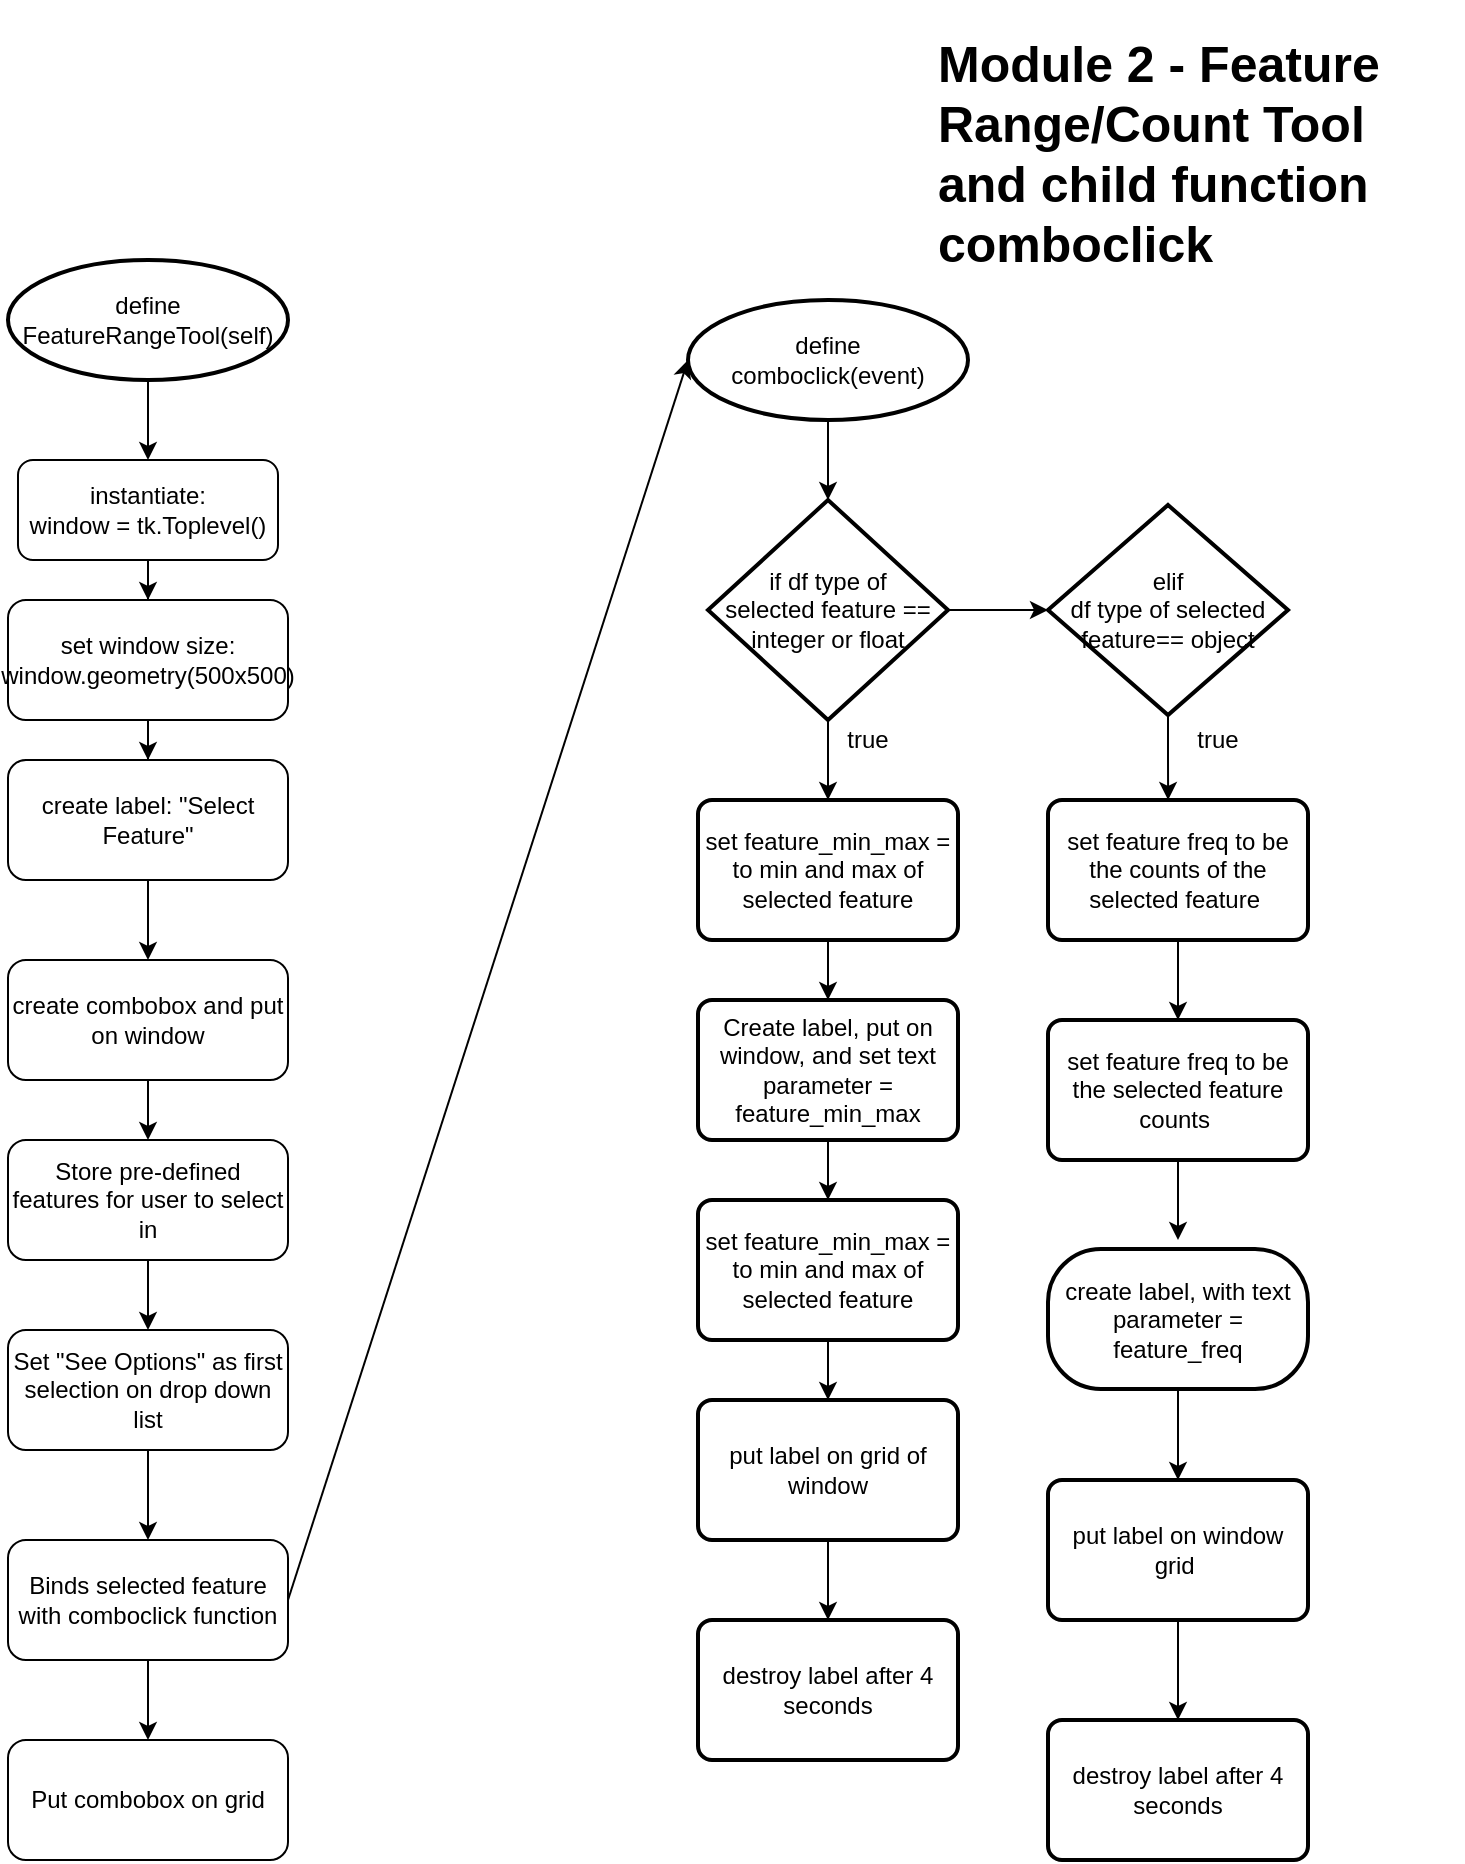 <mxfile version="13.10.4" type="github">
  <diagram id="C5RBs43oDa-KdzZeNtuy" name="Page-1">
    <mxGraphModel dx="1246" dy="460" grid="1" gridSize="10" guides="1" tooltips="1" connect="1" arrows="1" fold="1" page="1" pageScale="1" pageWidth="827" pageHeight="1169" math="0" shadow="0">
      <root>
        <mxCell id="WIyWlLk6GJQsqaUBKTNV-0" />
        <mxCell id="WIyWlLk6GJQsqaUBKTNV-1" parent="WIyWlLk6GJQsqaUBKTNV-0" />
        <mxCell id="XCpXMh4P8plNV5RskKxT-14" style="edgeStyle=orthogonalEdgeStyle;rounded=0;orthogonalLoop=1;jettySize=auto;html=1;entryX=0.5;entryY=0;entryDx=0;entryDy=0;" parent="WIyWlLk6GJQsqaUBKTNV-1" source="WIyWlLk6GJQsqaUBKTNV-3" target="XCpXMh4P8plNV5RskKxT-1" edge="1">
          <mxGeometry relative="1" as="geometry" />
        </mxCell>
        <mxCell id="WIyWlLk6GJQsqaUBKTNV-3" value="&lt;div&gt;instantiate: &lt;br&gt;&lt;/div&gt;&lt;div&gt;window = tk.Toplevel()&lt;br&gt;&lt;/div&gt;" style="rounded=1;whiteSpace=wrap;html=1;fontSize=12;glass=0;strokeWidth=1;shadow=0;" parent="WIyWlLk6GJQsqaUBKTNV-1" vertex="1">
          <mxGeometry x="115" y="250" width="130" height="50" as="geometry" />
        </mxCell>
        <mxCell id="XCpXMh4P8plNV5RskKxT-13" style="edgeStyle=orthogonalEdgeStyle;rounded=0;orthogonalLoop=1;jettySize=auto;html=1;entryX=0.5;entryY=0;entryDx=0;entryDy=0;" parent="WIyWlLk6GJQsqaUBKTNV-1" source="XCpXMh4P8plNV5RskKxT-0" target="WIyWlLk6GJQsqaUBKTNV-3" edge="1">
          <mxGeometry relative="1" as="geometry" />
        </mxCell>
        <mxCell id="XCpXMh4P8plNV5RskKxT-0" value="&lt;div&gt;define&lt;br&gt;&lt;/div&gt;&lt;div&gt;FeatureRangeTool(self)&lt;br&gt;&lt;/div&gt;" style="strokeWidth=2;html=1;shape=mxgraph.flowchart.start_1;whiteSpace=wrap;" parent="WIyWlLk6GJQsqaUBKTNV-1" vertex="1">
          <mxGeometry x="110" y="150" width="140" height="60" as="geometry" />
        </mxCell>
        <mxCell id="XCpXMh4P8plNV5RskKxT-15" style="edgeStyle=orthogonalEdgeStyle;rounded=0;orthogonalLoop=1;jettySize=auto;html=1;entryX=0.5;entryY=0;entryDx=0;entryDy=0;" parent="WIyWlLk6GJQsqaUBKTNV-1" source="XCpXMh4P8plNV5RskKxT-1" target="XCpXMh4P8plNV5RskKxT-2" edge="1">
          <mxGeometry relative="1" as="geometry" />
        </mxCell>
        <mxCell id="XCpXMh4P8plNV5RskKxT-1" value="&lt;div&gt;set window size:&lt;/div&gt;&lt;div&gt;window.geometry(500x500)&lt;br&gt;&lt;/div&gt;" style="rounded=1;whiteSpace=wrap;html=1;fontSize=12;glass=0;strokeWidth=1;shadow=0;" parent="WIyWlLk6GJQsqaUBKTNV-1" vertex="1">
          <mxGeometry x="110" y="320" width="140" height="60" as="geometry" />
        </mxCell>
        <mxCell id="XCpXMh4P8plNV5RskKxT-16" style="edgeStyle=orthogonalEdgeStyle;rounded=0;orthogonalLoop=1;jettySize=auto;html=1;entryX=0.5;entryY=0;entryDx=0;entryDy=0;" parent="WIyWlLk6GJQsqaUBKTNV-1" source="XCpXMh4P8plNV5RskKxT-2" target="XCpXMh4P8plNV5RskKxT-7" edge="1">
          <mxGeometry relative="1" as="geometry" />
        </mxCell>
        <mxCell id="XCpXMh4P8plNV5RskKxT-2" value="&lt;div&gt;create label: &quot;Select Feature&quot; &lt;br&gt;&lt;/div&gt;" style="rounded=1;whiteSpace=wrap;html=1;fontSize=12;glass=0;strokeWidth=1;shadow=0;" parent="WIyWlLk6GJQsqaUBKTNV-1" vertex="1">
          <mxGeometry x="110" y="400" width="140" height="60" as="geometry" />
        </mxCell>
        <mxCell id="XCpXMh4P8plNV5RskKxT-18" style="edgeStyle=orthogonalEdgeStyle;rounded=0;orthogonalLoop=1;jettySize=auto;html=1;" parent="WIyWlLk6GJQsqaUBKTNV-1" source="XCpXMh4P8plNV5RskKxT-6" target="XCpXMh4P8plNV5RskKxT-8" edge="1">
          <mxGeometry relative="1" as="geometry" />
        </mxCell>
        <mxCell id="XCpXMh4P8plNV5RskKxT-6" value="Store pre-defined features for user to select in " style="rounded=1;whiteSpace=wrap;html=1;fontSize=12;glass=0;strokeWidth=1;shadow=0;" parent="WIyWlLk6GJQsqaUBKTNV-1" vertex="1">
          <mxGeometry x="110" y="590" width="140" height="60" as="geometry" />
        </mxCell>
        <mxCell id="XCpXMh4P8plNV5RskKxT-17" style="edgeStyle=orthogonalEdgeStyle;rounded=0;orthogonalLoop=1;jettySize=auto;html=1;" parent="WIyWlLk6GJQsqaUBKTNV-1" source="XCpXMh4P8plNV5RskKxT-7" target="XCpXMh4P8plNV5RskKxT-6" edge="1">
          <mxGeometry relative="1" as="geometry" />
        </mxCell>
        <mxCell id="XCpXMh4P8plNV5RskKxT-7" value="create combobox and put on window " style="rounded=1;whiteSpace=wrap;html=1;fontSize=12;glass=0;strokeWidth=1;shadow=0;" parent="WIyWlLk6GJQsqaUBKTNV-1" vertex="1">
          <mxGeometry x="110" y="500" width="140" height="60" as="geometry" />
        </mxCell>
        <mxCell id="XCpXMh4P8plNV5RskKxT-19" style="edgeStyle=orthogonalEdgeStyle;rounded=0;orthogonalLoop=1;jettySize=auto;html=1;" parent="WIyWlLk6GJQsqaUBKTNV-1" source="XCpXMh4P8plNV5RskKxT-8" edge="1">
          <mxGeometry relative="1" as="geometry">
            <mxPoint x="180" y="790" as="targetPoint" />
          </mxGeometry>
        </mxCell>
        <mxCell id="XCpXMh4P8plNV5RskKxT-8" value="Set &quot;See Options&quot; as first selection on drop down list " style="rounded=1;whiteSpace=wrap;html=1;fontSize=12;glass=0;strokeWidth=1;shadow=0;" parent="WIyWlLk6GJQsqaUBKTNV-1" vertex="1">
          <mxGeometry x="110" y="685" width="140" height="60" as="geometry" />
        </mxCell>
        <mxCell id="XCpXMh4P8plNV5RskKxT-20" style="edgeStyle=orthogonalEdgeStyle;rounded=0;orthogonalLoop=1;jettySize=auto;html=1;entryX=0.5;entryY=0;entryDx=0;entryDy=0;" parent="WIyWlLk6GJQsqaUBKTNV-1" source="XCpXMh4P8plNV5RskKxT-9" edge="1">
          <mxGeometry relative="1" as="geometry">
            <mxPoint x="180" y="890" as="targetPoint" />
          </mxGeometry>
        </mxCell>
        <mxCell id="XCpXMh4P8plNV5RskKxT-9" value="Binds selected feature with comboclick function" style="rounded=1;whiteSpace=wrap;html=1;fontSize=12;glass=0;strokeWidth=1;shadow=0;" parent="WIyWlLk6GJQsqaUBKTNV-1" vertex="1">
          <mxGeometry x="110" y="790" width="140" height="60" as="geometry" />
        </mxCell>
        <mxCell id="XCpXMh4P8plNV5RskKxT-11" value="Put combobox on grid " style="rounded=1;whiteSpace=wrap;html=1;fontSize=12;glass=0;strokeWidth=1;shadow=0;" parent="WIyWlLk6GJQsqaUBKTNV-1" vertex="1">
          <mxGeometry x="110" y="890" width="140" height="60" as="geometry" />
        </mxCell>
        <mxCell id="XCpXMh4P8plNV5RskKxT-50" style="edgeStyle=orthogonalEdgeStyle;rounded=0;orthogonalLoop=1;jettySize=auto;html=1;entryX=0.5;entryY=0;entryDx=0;entryDy=0;entryPerimeter=0;" parent="WIyWlLk6GJQsqaUBKTNV-1" source="XCpXMh4P8plNV5RskKxT-23" target="XCpXMh4P8plNV5RskKxT-24" edge="1">
          <mxGeometry relative="1" as="geometry" />
        </mxCell>
        <mxCell id="XCpXMh4P8plNV5RskKxT-23" value="&lt;div&gt;define &lt;br&gt;&lt;/div&gt;&lt;div&gt;comboclick(event)&lt;/div&gt;" style="strokeWidth=2;html=1;shape=mxgraph.flowchart.start_1;whiteSpace=wrap;" parent="WIyWlLk6GJQsqaUBKTNV-1" vertex="1">
          <mxGeometry x="450" y="170" width="140" height="60" as="geometry" />
        </mxCell>
        <mxCell id="XCpXMh4P8plNV5RskKxT-36" style="edgeStyle=orthogonalEdgeStyle;rounded=0;orthogonalLoop=1;jettySize=auto;html=1;entryX=0.5;entryY=0;entryDx=0;entryDy=0;" parent="WIyWlLk6GJQsqaUBKTNV-1" source="XCpXMh4P8plNV5RskKxT-24" target="XCpXMh4P8plNV5RskKxT-29" edge="1">
          <mxGeometry relative="1" as="geometry" />
        </mxCell>
        <mxCell id="XCpXMh4P8plNV5RskKxT-55" style="edgeStyle=orthogonalEdgeStyle;rounded=0;orthogonalLoop=1;jettySize=auto;html=1;entryX=0;entryY=0.5;entryDx=0;entryDy=0;entryPerimeter=0;" parent="WIyWlLk6GJQsqaUBKTNV-1" source="XCpXMh4P8plNV5RskKxT-24" target="XCpXMh4P8plNV5RskKxT-51" edge="1">
          <mxGeometry relative="1" as="geometry" />
        </mxCell>
        <mxCell id="XCpXMh4P8plNV5RskKxT-24" value="&lt;div&gt;if df type of&lt;br&gt;&lt;/div&gt;&lt;div&gt;selected feature == &lt;br&gt;&lt;/div&gt;&lt;div&gt;integer or float &lt;/div&gt;" style="strokeWidth=2;html=1;shape=mxgraph.flowchart.decision;whiteSpace=wrap;" parent="WIyWlLk6GJQsqaUBKTNV-1" vertex="1">
          <mxGeometry x="460" y="270" width="120" height="110" as="geometry" />
        </mxCell>
        <mxCell id="XCpXMh4P8plNV5RskKxT-27" value="true" style="text;html=1;strokeColor=none;fillColor=none;align=center;verticalAlign=middle;whiteSpace=wrap;rounded=0;" parent="WIyWlLk6GJQsqaUBKTNV-1" vertex="1">
          <mxGeometry x="520" y="380" width="40" height="20" as="geometry" />
        </mxCell>
        <mxCell id="XCpXMh4P8plNV5RskKxT-41" style="edgeStyle=orthogonalEdgeStyle;rounded=0;orthogonalLoop=1;jettySize=auto;html=1;entryX=0.5;entryY=0;entryDx=0;entryDy=0;" parent="WIyWlLk6GJQsqaUBKTNV-1" source="XCpXMh4P8plNV5RskKxT-29" target="XCpXMh4P8plNV5RskKxT-33" edge="1">
          <mxGeometry relative="1" as="geometry" />
        </mxCell>
        <mxCell id="XCpXMh4P8plNV5RskKxT-29" value="set feature_min_max = to min and max of selected feature" style="rounded=1;whiteSpace=wrap;html=1;absoluteArcSize=1;arcSize=14;strokeWidth=2;" parent="WIyWlLk6GJQsqaUBKTNV-1" vertex="1">
          <mxGeometry x="455" y="420" width="130" height="70" as="geometry" />
        </mxCell>
        <mxCell id="XCpXMh4P8plNV5RskKxT-42" style="edgeStyle=orthogonalEdgeStyle;rounded=0;orthogonalLoop=1;jettySize=auto;html=1;entryX=0.5;entryY=0;entryDx=0;entryDy=0;" parent="WIyWlLk6GJQsqaUBKTNV-1" source="XCpXMh4P8plNV5RskKxT-33" target="XCpXMh4P8plNV5RskKxT-34" edge="1">
          <mxGeometry relative="1" as="geometry" />
        </mxCell>
        <mxCell id="XCpXMh4P8plNV5RskKxT-33" value="Create label, put on window, and set text parameter = feature_min_max" style="rounded=1;whiteSpace=wrap;html=1;absoluteArcSize=1;arcSize=14;strokeWidth=2;" parent="WIyWlLk6GJQsqaUBKTNV-1" vertex="1">
          <mxGeometry x="455" y="520" width="130" height="70" as="geometry" />
        </mxCell>
        <mxCell id="XCpXMh4P8plNV5RskKxT-43" style="edgeStyle=orthogonalEdgeStyle;rounded=0;orthogonalLoop=1;jettySize=auto;html=1;entryX=0.5;entryY=0;entryDx=0;entryDy=0;" parent="WIyWlLk6GJQsqaUBKTNV-1" source="XCpXMh4P8plNV5RskKxT-34" target="XCpXMh4P8plNV5RskKxT-39" edge="1">
          <mxGeometry relative="1" as="geometry" />
        </mxCell>
        <mxCell id="XCpXMh4P8plNV5RskKxT-34" value="set feature_min_max = to min and max of selected feature" style="rounded=1;whiteSpace=wrap;html=1;absoluteArcSize=1;arcSize=14;strokeWidth=2;" parent="WIyWlLk6GJQsqaUBKTNV-1" vertex="1">
          <mxGeometry x="455" y="620" width="130" height="70" as="geometry" />
        </mxCell>
        <mxCell id="XCpXMh4P8plNV5RskKxT-45" style="edgeStyle=orthogonalEdgeStyle;rounded=0;orthogonalLoop=1;jettySize=auto;html=1;entryX=0.5;entryY=0;entryDx=0;entryDy=0;" parent="WIyWlLk6GJQsqaUBKTNV-1" source="XCpXMh4P8plNV5RskKxT-39" target="XCpXMh4P8plNV5RskKxT-40" edge="1">
          <mxGeometry relative="1" as="geometry" />
        </mxCell>
        <mxCell id="XCpXMh4P8plNV5RskKxT-39" value="put label on grid of window" style="rounded=1;whiteSpace=wrap;html=1;absoluteArcSize=1;arcSize=14;strokeWidth=2;" parent="WIyWlLk6GJQsqaUBKTNV-1" vertex="1">
          <mxGeometry x="455" y="720" width="130" height="70" as="geometry" />
        </mxCell>
        <mxCell id="XCpXMh4P8plNV5RskKxT-40" value="destroy label after 4 seconds" style="rounded=1;whiteSpace=wrap;html=1;absoluteArcSize=1;arcSize=14;strokeWidth=2;" parent="WIyWlLk6GJQsqaUBKTNV-1" vertex="1">
          <mxGeometry x="455" y="830" width="130" height="70" as="geometry" />
        </mxCell>
        <mxCell id="XCpXMh4P8plNV5RskKxT-58" style="edgeStyle=orthogonalEdgeStyle;rounded=0;orthogonalLoop=1;jettySize=auto;html=1;entryX=0.462;entryY=0;entryDx=0;entryDy=0;entryPerimeter=0;" parent="WIyWlLk6GJQsqaUBKTNV-1" source="XCpXMh4P8plNV5RskKxT-51" target="XCpXMh4P8plNV5RskKxT-56" edge="1">
          <mxGeometry relative="1" as="geometry">
            <mxPoint x="690" y="410" as="targetPoint" />
          </mxGeometry>
        </mxCell>
        <mxCell id="XCpXMh4P8plNV5RskKxT-51" value="&lt;div&gt;elif&lt;/div&gt;&lt;div&gt; df type of selected feature== object&lt;br&gt;&lt;/div&gt;" style="strokeWidth=2;html=1;shape=mxgraph.flowchart.decision;whiteSpace=wrap;" parent="WIyWlLk6GJQsqaUBKTNV-1" vertex="1">
          <mxGeometry x="630" y="272.5" width="120" height="105" as="geometry" />
        </mxCell>
        <mxCell id="XCpXMh4P8plNV5RskKxT-60" style="edgeStyle=orthogonalEdgeStyle;rounded=0;orthogonalLoop=1;jettySize=auto;html=1;" parent="WIyWlLk6GJQsqaUBKTNV-1" source="XCpXMh4P8plNV5RskKxT-56" target="XCpXMh4P8plNV5RskKxT-59" edge="1">
          <mxGeometry relative="1" as="geometry" />
        </mxCell>
        <mxCell id="XCpXMh4P8plNV5RskKxT-56" value="set feature freq to be the counts of the selected feature&amp;nbsp; " style="rounded=1;whiteSpace=wrap;html=1;absoluteArcSize=1;arcSize=14;strokeWidth=2;" parent="WIyWlLk6GJQsqaUBKTNV-1" vertex="1">
          <mxGeometry x="630" y="420" width="130" height="70" as="geometry" />
        </mxCell>
        <mxCell id="XCpXMh4P8plNV5RskKxT-64" style="edgeStyle=orthogonalEdgeStyle;rounded=0;orthogonalLoop=1;jettySize=auto;html=1;" parent="WIyWlLk6GJQsqaUBKTNV-1" source="XCpXMh4P8plNV5RskKxT-59" edge="1">
          <mxGeometry relative="1" as="geometry">
            <mxPoint x="695" y="640" as="targetPoint" />
          </mxGeometry>
        </mxCell>
        <mxCell id="XCpXMh4P8plNV5RskKxT-59" value="set feature freq to be the selected feature counts&amp;nbsp; " style="rounded=1;whiteSpace=wrap;html=1;absoluteArcSize=1;arcSize=14;strokeWidth=2;" parent="WIyWlLk6GJQsqaUBKTNV-1" vertex="1">
          <mxGeometry x="630" y="530" width="130" height="70" as="geometry" />
        </mxCell>
        <mxCell id="XCpXMh4P8plNV5RskKxT-66" style="edgeStyle=orthogonalEdgeStyle;rounded=0;orthogonalLoop=1;jettySize=auto;html=1;entryX=0.5;entryY=0;entryDx=0;entryDy=0;" parent="WIyWlLk6GJQsqaUBKTNV-1" source="XCpXMh4P8plNV5RskKxT-63" edge="1">
          <mxGeometry relative="1" as="geometry">
            <mxPoint x="695" y="760" as="targetPoint" />
          </mxGeometry>
        </mxCell>
        <mxCell id="XCpXMh4P8plNV5RskKxT-63" value="create label, with text parameter = feature_freq" style="rounded=1;whiteSpace=wrap;html=1;absoluteArcSize=1;arcSize=53;strokeWidth=2;" parent="WIyWlLk6GJQsqaUBKTNV-1" vertex="1">
          <mxGeometry x="630" y="644.5" width="130" height="70" as="geometry" />
        </mxCell>
        <mxCell id="XCpXMh4P8plNV5RskKxT-70" style="edgeStyle=orthogonalEdgeStyle;rounded=0;orthogonalLoop=1;jettySize=auto;html=1;entryX=0.5;entryY=0;entryDx=0;entryDy=0;" parent="WIyWlLk6GJQsqaUBKTNV-1" source="XCpXMh4P8plNV5RskKxT-67" target="XCpXMh4P8plNV5RskKxT-69" edge="1">
          <mxGeometry relative="1" as="geometry" />
        </mxCell>
        <mxCell id="XCpXMh4P8plNV5RskKxT-67" value="put label on window grid&amp;nbsp; " style="rounded=1;whiteSpace=wrap;html=1;absoluteArcSize=1;arcSize=14;strokeWidth=2;" parent="WIyWlLk6GJQsqaUBKTNV-1" vertex="1">
          <mxGeometry x="630" y="760" width="130" height="70" as="geometry" />
        </mxCell>
        <mxCell id="XCpXMh4P8plNV5RskKxT-69" value="destroy label after 4 seconds" style="rounded=1;whiteSpace=wrap;html=1;absoluteArcSize=1;arcSize=14;strokeWidth=2;" parent="WIyWlLk6GJQsqaUBKTNV-1" vertex="1">
          <mxGeometry x="630" y="880" width="130" height="70" as="geometry" />
        </mxCell>
        <mxCell id="TS-3d3BhVeNC_QCaQuOQ-0" value="&lt;h1 style=&quot;font-size: 25px&quot;&gt;Module 2 - Feature Range/Count Tool and child function comboclick &lt;br style=&quot;font-size: 25px&quot;&gt;&lt;/h1&gt;&lt;p style=&quot;font-size: 25px&quot;&gt;Lorem ipsum dolor sit amet, consectetur adipisicing elit, sed do eiusmod tempor incididunt ut labore et dolore magna aliqua.&lt;/p&gt;" style="text;html=1;strokeColor=none;fillColor=none;spacing=5;spacingTop=-20;whiteSpace=wrap;overflow=hidden;rounded=0;fontSize=25;" parent="WIyWlLk6GJQsqaUBKTNV-1" vertex="1">
          <mxGeometry x="570" y="30" width="267.5" height="140" as="geometry" />
        </mxCell>
        <mxCell id="TS-3d3BhVeNC_QCaQuOQ-2" value="true" style="text;html=1;strokeColor=none;fillColor=none;align=center;verticalAlign=middle;whiteSpace=wrap;rounded=0;" parent="WIyWlLk6GJQsqaUBKTNV-1" vertex="1">
          <mxGeometry x="695" y="380" width="40" height="20" as="geometry" />
        </mxCell>
        <mxCell id="TS-3d3BhVeNC_QCaQuOQ-5" value="" style="endArrow=classic;html=1;entryX=0;entryY=0.5;entryDx=0;entryDy=0;entryPerimeter=0;exitX=1;exitY=0.5;exitDx=0;exitDy=0;exitPerimeter=0;" parent="WIyWlLk6GJQsqaUBKTNV-1" source="XCpXMh4P8plNV5RskKxT-9" target="XCpXMh4P8plNV5RskKxT-23" edge="1">
          <mxGeometry width="50" height="50" relative="1" as="geometry">
            <mxPoint x="260" y="820" as="sourcePoint" />
            <mxPoint x="530" y="550" as="targetPoint" />
          </mxGeometry>
        </mxCell>
      </root>
    </mxGraphModel>
  </diagram>
</mxfile>

